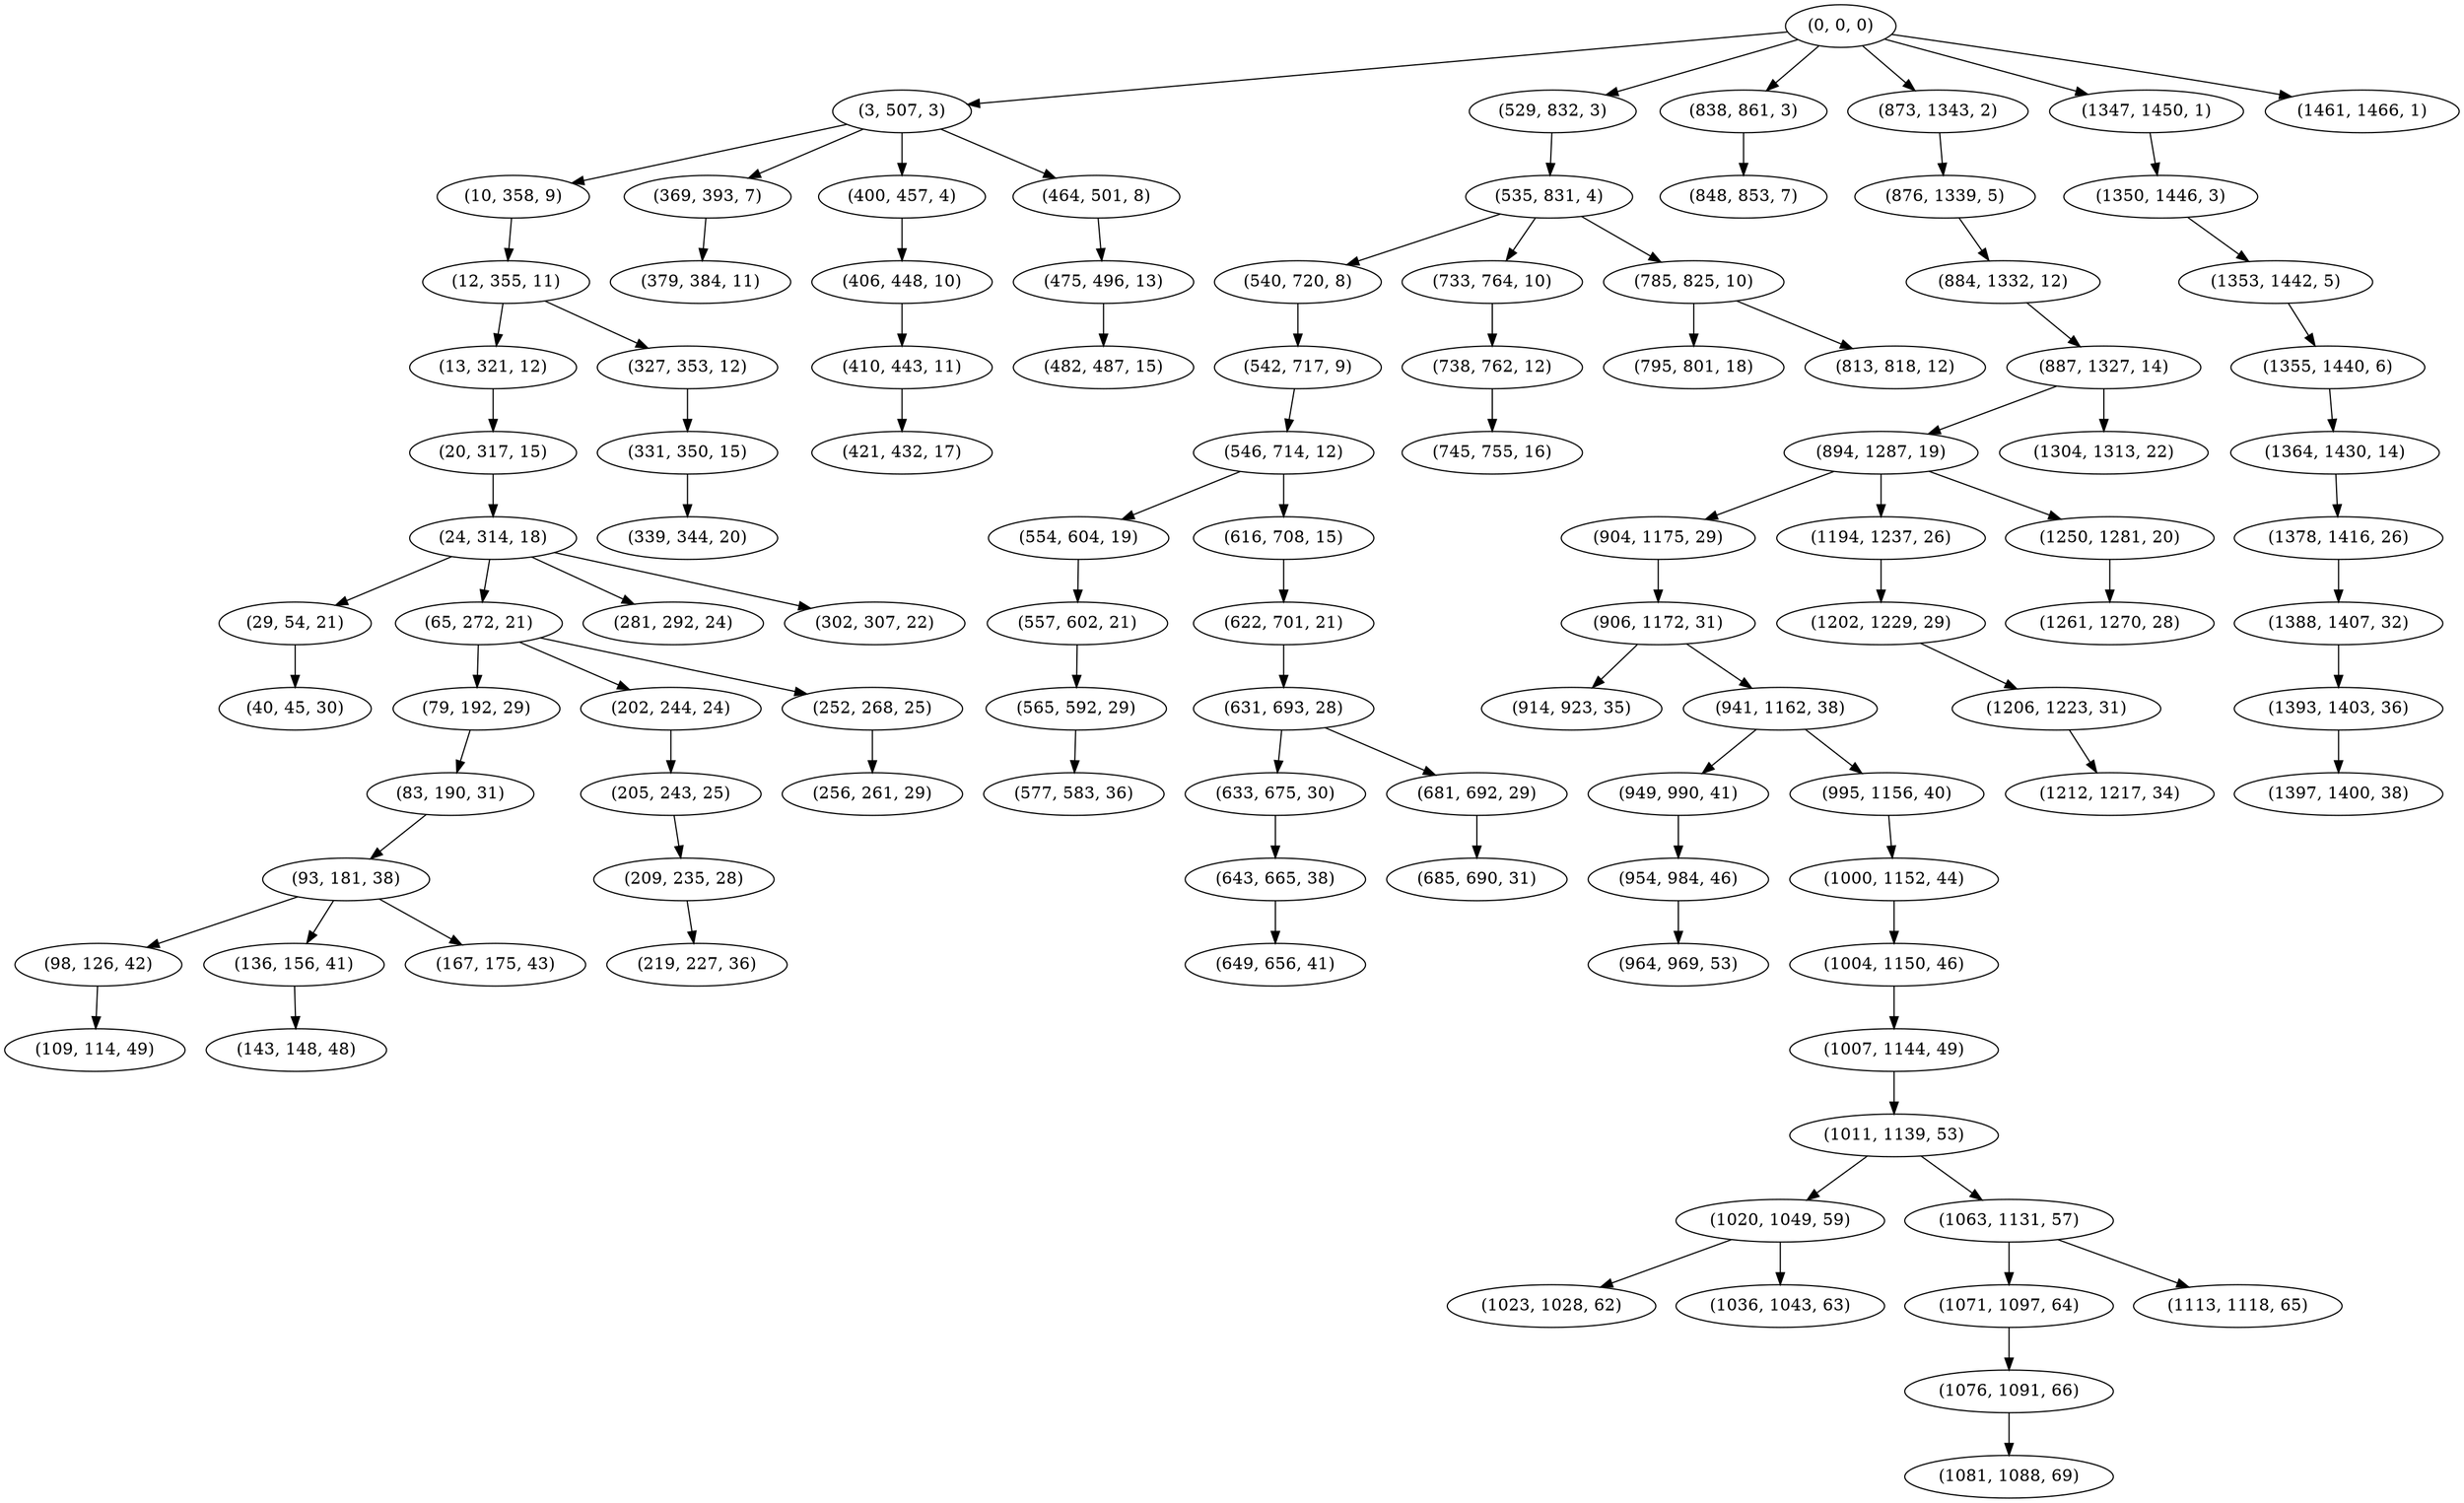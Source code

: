 digraph tree {
    "(0, 0, 0)";
    "(3, 507, 3)";
    "(10, 358, 9)";
    "(12, 355, 11)";
    "(13, 321, 12)";
    "(20, 317, 15)";
    "(24, 314, 18)";
    "(29, 54, 21)";
    "(40, 45, 30)";
    "(65, 272, 21)";
    "(79, 192, 29)";
    "(83, 190, 31)";
    "(93, 181, 38)";
    "(98, 126, 42)";
    "(109, 114, 49)";
    "(136, 156, 41)";
    "(143, 148, 48)";
    "(167, 175, 43)";
    "(202, 244, 24)";
    "(205, 243, 25)";
    "(209, 235, 28)";
    "(219, 227, 36)";
    "(252, 268, 25)";
    "(256, 261, 29)";
    "(281, 292, 24)";
    "(302, 307, 22)";
    "(327, 353, 12)";
    "(331, 350, 15)";
    "(339, 344, 20)";
    "(369, 393, 7)";
    "(379, 384, 11)";
    "(400, 457, 4)";
    "(406, 448, 10)";
    "(410, 443, 11)";
    "(421, 432, 17)";
    "(464, 501, 8)";
    "(475, 496, 13)";
    "(482, 487, 15)";
    "(529, 832, 3)";
    "(535, 831, 4)";
    "(540, 720, 8)";
    "(542, 717, 9)";
    "(546, 714, 12)";
    "(554, 604, 19)";
    "(557, 602, 21)";
    "(565, 592, 29)";
    "(577, 583, 36)";
    "(616, 708, 15)";
    "(622, 701, 21)";
    "(631, 693, 28)";
    "(633, 675, 30)";
    "(643, 665, 38)";
    "(649, 656, 41)";
    "(681, 692, 29)";
    "(685, 690, 31)";
    "(733, 764, 10)";
    "(738, 762, 12)";
    "(745, 755, 16)";
    "(785, 825, 10)";
    "(795, 801, 18)";
    "(813, 818, 12)";
    "(838, 861, 3)";
    "(848, 853, 7)";
    "(873, 1343, 2)";
    "(876, 1339, 5)";
    "(884, 1332, 12)";
    "(887, 1327, 14)";
    "(894, 1287, 19)";
    "(904, 1175, 29)";
    "(906, 1172, 31)";
    "(914, 923, 35)";
    "(941, 1162, 38)";
    "(949, 990, 41)";
    "(954, 984, 46)";
    "(964, 969, 53)";
    "(995, 1156, 40)";
    "(1000, 1152, 44)";
    "(1004, 1150, 46)";
    "(1007, 1144, 49)";
    "(1011, 1139, 53)";
    "(1020, 1049, 59)";
    "(1023, 1028, 62)";
    "(1036, 1043, 63)";
    "(1063, 1131, 57)";
    "(1071, 1097, 64)";
    "(1076, 1091, 66)";
    "(1081, 1088, 69)";
    "(1113, 1118, 65)";
    "(1194, 1237, 26)";
    "(1202, 1229, 29)";
    "(1206, 1223, 31)";
    "(1212, 1217, 34)";
    "(1250, 1281, 20)";
    "(1261, 1270, 28)";
    "(1304, 1313, 22)";
    "(1347, 1450, 1)";
    "(1350, 1446, 3)";
    "(1353, 1442, 5)";
    "(1355, 1440, 6)";
    "(1364, 1430, 14)";
    "(1378, 1416, 26)";
    "(1388, 1407, 32)";
    "(1393, 1403, 36)";
    "(1397, 1400, 38)";
    "(1461, 1466, 1)";
    "(0, 0, 0)" -> "(3, 507, 3)";
    "(0, 0, 0)" -> "(529, 832, 3)";
    "(0, 0, 0)" -> "(838, 861, 3)";
    "(0, 0, 0)" -> "(873, 1343, 2)";
    "(0, 0, 0)" -> "(1347, 1450, 1)";
    "(0, 0, 0)" -> "(1461, 1466, 1)";
    "(3, 507, 3)" -> "(10, 358, 9)";
    "(3, 507, 3)" -> "(369, 393, 7)";
    "(3, 507, 3)" -> "(400, 457, 4)";
    "(3, 507, 3)" -> "(464, 501, 8)";
    "(10, 358, 9)" -> "(12, 355, 11)";
    "(12, 355, 11)" -> "(13, 321, 12)";
    "(12, 355, 11)" -> "(327, 353, 12)";
    "(13, 321, 12)" -> "(20, 317, 15)";
    "(20, 317, 15)" -> "(24, 314, 18)";
    "(24, 314, 18)" -> "(29, 54, 21)";
    "(24, 314, 18)" -> "(65, 272, 21)";
    "(24, 314, 18)" -> "(281, 292, 24)";
    "(24, 314, 18)" -> "(302, 307, 22)";
    "(29, 54, 21)" -> "(40, 45, 30)";
    "(65, 272, 21)" -> "(79, 192, 29)";
    "(65, 272, 21)" -> "(202, 244, 24)";
    "(65, 272, 21)" -> "(252, 268, 25)";
    "(79, 192, 29)" -> "(83, 190, 31)";
    "(83, 190, 31)" -> "(93, 181, 38)";
    "(93, 181, 38)" -> "(98, 126, 42)";
    "(93, 181, 38)" -> "(136, 156, 41)";
    "(93, 181, 38)" -> "(167, 175, 43)";
    "(98, 126, 42)" -> "(109, 114, 49)";
    "(136, 156, 41)" -> "(143, 148, 48)";
    "(202, 244, 24)" -> "(205, 243, 25)";
    "(205, 243, 25)" -> "(209, 235, 28)";
    "(209, 235, 28)" -> "(219, 227, 36)";
    "(252, 268, 25)" -> "(256, 261, 29)";
    "(327, 353, 12)" -> "(331, 350, 15)";
    "(331, 350, 15)" -> "(339, 344, 20)";
    "(369, 393, 7)" -> "(379, 384, 11)";
    "(400, 457, 4)" -> "(406, 448, 10)";
    "(406, 448, 10)" -> "(410, 443, 11)";
    "(410, 443, 11)" -> "(421, 432, 17)";
    "(464, 501, 8)" -> "(475, 496, 13)";
    "(475, 496, 13)" -> "(482, 487, 15)";
    "(529, 832, 3)" -> "(535, 831, 4)";
    "(535, 831, 4)" -> "(540, 720, 8)";
    "(535, 831, 4)" -> "(733, 764, 10)";
    "(535, 831, 4)" -> "(785, 825, 10)";
    "(540, 720, 8)" -> "(542, 717, 9)";
    "(542, 717, 9)" -> "(546, 714, 12)";
    "(546, 714, 12)" -> "(554, 604, 19)";
    "(546, 714, 12)" -> "(616, 708, 15)";
    "(554, 604, 19)" -> "(557, 602, 21)";
    "(557, 602, 21)" -> "(565, 592, 29)";
    "(565, 592, 29)" -> "(577, 583, 36)";
    "(616, 708, 15)" -> "(622, 701, 21)";
    "(622, 701, 21)" -> "(631, 693, 28)";
    "(631, 693, 28)" -> "(633, 675, 30)";
    "(631, 693, 28)" -> "(681, 692, 29)";
    "(633, 675, 30)" -> "(643, 665, 38)";
    "(643, 665, 38)" -> "(649, 656, 41)";
    "(681, 692, 29)" -> "(685, 690, 31)";
    "(733, 764, 10)" -> "(738, 762, 12)";
    "(738, 762, 12)" -> "(745, 755, 16)";
    "(785, 825, 10)" -> "(795, 801, 18)";
    "(785, 825, 10)" -> "(813, 818, 12)";
    "(838, 861, 3)" -> "(848, 853, 7)";
    "(873, 1343, 2)" -> "(876, 1339, 5)";
    "(876, 1339, 5)" -> "(884, 1332, 12)";
    "(884, 1332, 12)" -> "(887, 1327, 14)";
    "(887, 1327, 14)" -> "(894, 1287, 19)";
    "(887, 1327, 14)" -> "(1304, 1313, 22)";
    "(894, 1287, 19)" -> "(904, 1175, 29)";
    "(894, 1287, 19)" -> "(1194, 1237, 26)";
    "(894, 1287, 19)" -> "(1250, 1281, 20)";
    "(904, 1175, 29)" -> "(906, 1172, 31)";
    "(906, 1172, 31)" -> "(914, 923, 35)";
    "(906, 1172, 31)" -> "(941, 1162, 38)";
    "(941, 1162, 38)" -> "(949, 990, 41)";
    "(941, 1162, 38)" -> "(995, 1156, 40)";
    "(949, 990, 41)" -> "(954, 984, 46)";
    "(954, 984, 46)" -> "(964, 969, 53)";
    "(995, 1156, 40)" -> "(1000, 1152, 44)";
    "(1000, 1152, 44)" -> "(1004, 1150, 46)";
    "(1004, 1150, 46)" -> "(1007, 1144, 49)";
    "(1007, 1144, 49)" -> "(1011, 1139, 53)";
    "(1011, 1139, 53)" -> "(1020, 1049, 59)";
    "(1011, 1139, 53)" -> "(1063, 1131, 57)";
    "(1020, 1049, 59)" -> "(1023, 1028, 62)";
    "(1020, 1049, 59)" -> "(1036, 1043, 63)";
    "(1063, 1131, 57)" -> "(1071, 1097, 64)";
    "(1063, 1131, 57)" -> "(1113, 1118, 65)";
    "(1071, 1097, 64)" -> "(1076, 1091, 66)";
    "(1076, 1091, 66)" -> "(1081, 1088, 69)";
    "(1194, 1237, 26)" -> "(1202, 1229, 29)";
    "(1202, 1229, 29)" -> "(1206, 1223, 31)";
    "(1206, 1223, 31)" -> "(1212, 1217, 34)";
    "(1250, 1281, 20)" -> "(1261, 1270, 28)";
    "(1347, 1450, 1)" -> "(1350, 1446, 3)";
    "(1350, 1446, 3)" -> "(1353, 1442, 5)";
    "(1353, 1442, 5)" -> "(1355, 1440, 6)";
    "(1355, 1440, 6)" -> "(1364, 1430, 14)";
    "(1364, 1430, 14)" -> "(1378, 1416, 26)";
    "(1378, 1416, 26)" -> "(1388, 1407, 32)";
    "(1388, 1407, 32)" -> "(1393, 1403, 36)";
    "(1393, 1403, 36)" -> "(1397, 1400, 38)";
}
